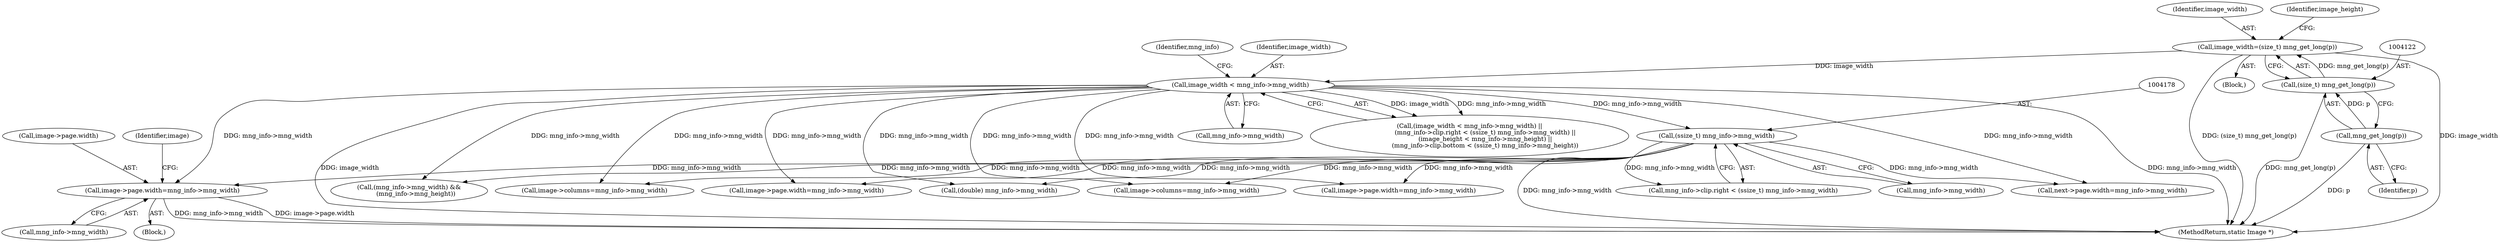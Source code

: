 digraph "0_ImageMagick_9eedb5660f1704cde8e8cd784c5c2a09dd2fd60f_0@pointer" {
"1004271" [label="(Call,image->page.width=mng_info->mng_width)"];
"1004165" [label="(Call,image_width < mng_info->mng_width)"];
"1004119" [label="(Call,image_width=(size_t) mng_get_long(p))"];
"1004121" [label="(Call,(size_t) mng_get_long(p))"];
"1004123" [label="(Call,mng_get_long(p))"];
"1004177" [label="(Call,(ssize_t) mng_info->mng_width)"];
"1004322" [label="(Call,(double) mng_info->mng_width)"];
"1007374" [label="(MethodReturn,static Image *)"];
"1004124" [label="(Identifier,p)"];
"1000424" [label="(Block,)"];
"1004171" [label="(Call,mng_info->clip.right < (ssize_t) mng_info->mng_width)"];
"1007193" [label="(Call,next->page.width=mng_info->mng_width)"];
"1004165" [label="(Call,image_width < mng_info->mng_width)"];
"1004166" [label="(Identifier,image_width)"];
"1004174" [label="(Identifier,mng_info)"];
"1004277" [label="(Call,mng_info->mng_width)"];
"1006699" [label="(Call,(mng_info->mng_width) &&\n       (mng_info->mng_height))"];
"1004272" [label="(Call,image->page.width)"];
"1004120" [label="(Identifier,image_width)"];
"1004167" [label="(Call,mng_info->mng_width)"];
"1004123" [label="(Call,mng_get_long(p))"];
"1006753" [label="(Call,image->columns=mng_info->mng_width)"];
"1004283" [label="(Identifier,image)"];
"1004119" [label="(Call,image_width=(size_t) mng_get_long(p))"];
"1004199" [label="(Block,)"];
"1004177" [label="(Call,(ssize_t) mng_info->mng_width)"];
"1004126" [label="(Identifier,image_height)"];
"1004257" [label="(Call,image->columns=mng_info->mng_width)"];
"1004271" [label="(Call,image->page.width=mng_info->mng_width)"];
"1004179" [label="(Call,mng_info->mng_width)"];
"1004164" [label="(Call,(image_width < mng_info->mng_width) ||\n                (mng_info->clip.right < (ssize_t) mng_info->mng_width) ||\n                (image_height < mng_info->mng_height) ||\n                (mng_info->clip.bottom < (ssize_t) mng_info->mng_height))"];
"1006767" [label="(Call,image->page.width=mng_info->mng_width)"];
"1004121" [label="(Call,(size_t) mng_get_long(p))"];
"1004599" [label="(Call,image->page.width=mng_info->mng_width)"];
"1004271" -> "1004199"  [label="AST: "];
"1004271" -> "1004277"  [label="CFG: "];
"1004272" -> "1004271"  [label="AST: "];
"1004277" -> "1004271"  [label="AST: "];
"1004283" -> "1004271"  [label="CFG: "];
"1004271" -> "1007374"  [label="DDG: image->page.width"];
"1004271" -> "1007374"  [label="DDG: mng_info->mng_width"];
"1004165" -> "1004271"  [label="DDG: mng_info->mng_width"];
"1004177" -> "1004271"  [label="DDG: mng_info->mng_width"];
"1004165" -> "1004164"  [label="AST: "];
"1004165" -> "1004167"  [label="CFG: "];
"1004166" -> "1004165"  [label="AST: "];
"1004167" -> "1004165"  [label="AST: "];
"1004174" -> "1004165"  [label="CFG: "];
"1004164" -> "1004165"  [label="CFG: "];
"1004165" -> "1007374"  [label="DDG: mng_info->mng_width"];
"1004165" -> "1007374"  [label="DDG: image_width"];
"1004165" -> "1004164"  [label="DDG: image_width"];
"1004165" -> "1004164"  [label="DDG: mng_info->mng_width"];
"1004119" -> "1004165"  [label="DDG: image_width"];
"1004165" -> "1004177"  [label="DDG: mng_info->mng_width"];
"1004165" -> "1004257"  [label="DDG: mng_info->mng_width"];
"1004165" -> "1004322"  [label="DDG: mng_info->mng_width"];
"1004165" -> "1004599"  [label="DDG: mng_info->mng_width"];
"1004165" -> "1006699"  [label="DDG: mng_info->mng_width"];
"1004165" -> "1006753"  [label="DDG: mng_info->mng_width"];
"1004165" -> "1006767"  [label="DDG: mng_info->mng_width"];
"1004165" -> "1007193"  [label="DDG: mng_info->mng_width"];
"1004119" -> "1000424"  [label="AST: "];
"1004119" -> "1004121"  [label="CFG: "];
"1004120" -> "1004119"  [label="AST: "];
"1004121" -> "1004119"  [label="AST: "];
"1004126" -> "1004119"  [label="CFG: "];
"1004119" -> "1007374"  [label="DDG: image_width"];
"1004119" -> "1007374"  [label="DDG: (size_t) mng_get_long(p)"];
"1004121" -> "1004119"  [label="DDG: mng_get_long(p)"];
"1004121" -> "1004123"  [label="CFG: "];
"1004122" -> "1004121"  [label="AST: "];
"1004123" -> "1004121"  [label="AST: "];
"1004121" -> "1007374"  [label="DDG: mng_get_long(p)"];
"1004123" -> "1004121"  [label="DDG: p"];
"1004123" -> "1004124"  [label="CFG: "];
"1004124" -> "1004123"  [label="AST: "];
"1004123" -> "1007374"  [label="DDG: p"];
"1004177" -> "1004171"  [label="AST: "];
"1004177" -> "1004179"  [label="CFG: "];
"1004178" -> "1004177"  [label="AST: "];
"1004179" -> "1004177"  [label="AST: "];
"1004171" -> "1004177"  [label="CFG: "];
"1004177" -> "1007374"  [label="DDG: mng_info->mng_width"];
"1004177" -> "1004171"  [label="DDG: mng_info->mng_width"];
"1004177" -> "1004257"  [label="DDG: mng_info->mng_width"];
"1004177" -> "1004322"  [label="DDG: mng_info->mng_width"];
"1004177" -> "1004599"  [label="DDG: mng_info->mng_width"];
"1004177" -> "1006699"  [label="DDG: mng_info->mng_width"];
"1004177" -> "1006753"  [label="DDG: mng_info->mng_width"];
"1004177" -> "1006767"  [label="DDG: mng_info->mng_width"];
"1004177" -> "1007193"  [label="DDG: mng_info->mng_width"];
}
